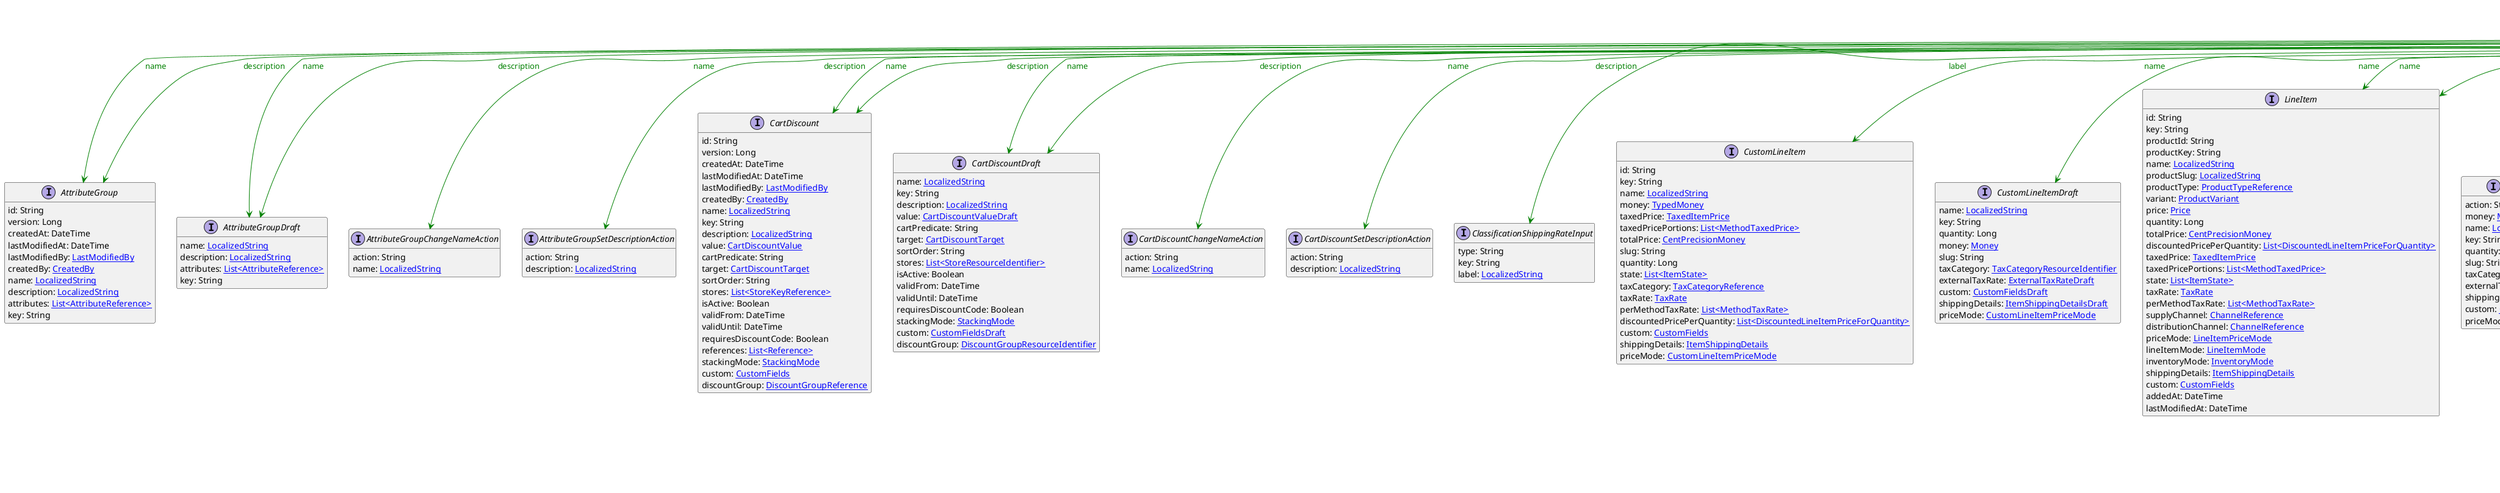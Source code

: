 @startuml

hide empty fields
hide empty methods
legend
|= |= line |
|<back:black>   </back>| inheritance |
|<back:green>   </back>| property reference |
|<back:blue>   </back>| discriminated class |
endlegend
interface LocalizedString [[LocalizedString.svg]]  {
}



interface AttributeGroup [[AttributeGroup.svg]]  {
    id: String
    version: Long
    createdAt: DateTime
    lastModifiedAt: DateTime
    lastModifiedBy: [[LastModifiedBy.svg LastModifiedBy]]
    createdBy: [[CreatedBy.svg CreatedBy]]
    name: [[LocalizedString.svg LocalizedString]]
    description: [[LocalizedString.svg LocalizedString]]
    attributes: [[AttributeReference.svg List<AttributeReference>]]
    key: String
}
interface AttributeGroupDraft [[AttributeGroupDraft.svg]]  {
    name: [[LocalizedString.svg LocalizedString]]
    description: [[LocalizedString.svg LocalizedString]]
    attributes: [[AttributeReference.svg List<AttributeReference>]]
    key: String
}
interface AttributeGroupChangeNameAction [[AttributeGroupChangeNameAction.svg]]  {
    action: String
    name: [[LocalizedString.svg LocalizedString]]
}
interface AttributeGroupSetDescriptionAction [[AttributeGroupSetDescriptionAction.svg]]  {
    action: String
    description: [[LocalizedString.svg LocalizedString]]
}
interface CartDiscount [[CartDiscount.svg]]  {
    id: String
    version: Long
    createdAt: DateTime
    lastModifiedAt: DateTime
    lastModifiedBy: [[LastModifiedBy.svg LastModifiedBy]]
    createdBy: [[CreatedBy.svg CreatedBy]]
    name: [[LocalizedString.svg LocalizedString]]
    key: String
    description: [[LocalizedString.svg LocalizedString]]
    value: [[CartDiscountValue.svg CartDiscountValue]]
    cartPredicate: String
    target: [[CartDiscountTarget.svg CartDiscountTarget]]
    sortOrder: String
    stores: [[StoreKeyReference.svg List<StoreKeyReference>]]
    isActive: Boolean
    validFrom: DateTime
    validUntil: DateTime
    requiresDiscountCode: Boolean
    references: [[Reference.svg List<Reference>]]
    stackingMode: [[StackingMode.svg StackingMode]]
    custom: [[CustomFields.svg CustomFields]]
    discountGroup: [[DiscountGroupReference.svg DiscountGroupReference]]
}
interface CartDiscountDraft [[CartDiscountDraft.svg]]  {
    name: [[LocalizedString.svg LocalizedString]]
    key: String
    description: [[LocalizedString.svg LocalizedString]]
    value: [[CartDiscountValueDraft.svg CartDiscountValueDraft]]
    cartPredicate: String
    target: [[CartDiscountTarget.svg CartDiscountTarget]]
    sortOrder: String
    stores: [[StoreResourceIdentifier.svg List<StoreResourceIdentifier>]]
    isActive: Boolean
    validFrom: DateTime
    validUntil: DateTime
    requiresDiscountCode: Boolean
    stackingMode: [[StackingMode.svg StackingMode]]
    custom: [[CustomFieldsDraft.svg CustomFieldsDraft]]
    discountGroup: [[DiscountGroupResourceIdentifier.svg DiscountGroupResourceIdentifier]]
}
interface CartDiscountChangeNameAction [[CartDiscountChangeNameAction.svg]]  {
    action: String
    name: [[LocalizedString.svg LocalizedString]]
}
interface CartDiscountSetDescriptionAction [[CartDiscountSetDescriptionAction.svg]]  {
    action: String
    description: [[LocalizedString.svg LocalizedString]]
}
interface ClassificationShippingRateInput [[ClassificationShippingRateInput.svg]]  {
    type: String
    key: String
    label: [[LocalizedString.svg LocalizedString]]
}
interface CustomLineItem [[CustomLineItem.svg]]  {
    id: String
    key: String
    name: [[LocalizedString.svg LocalizedString]]
    money: [[TypedMoney.svg TypedMoney]]
    taxedPrice: [[TaxedItemPrice.svg TaxedItemPrice]]
    taxedPricePortions: [[MethodTaxedPrice.svg List<MethodTaxedPrice>]]
    totalPrice: [[CentPrecisionMoney.svg CentPrecisionMoney]]
    slug: String
    quantity: Long
    state: [[ItemState.svg List<ItemState>]]
    taxCategory: [[TaxCategoryReference.svg TaxCategoryReference]]
    taxRate: [[TaxRate.svg TaxRate]]
    perMethodTaxRate: [[MethodTaxRate.svg List<MethodTaxRate>]]
    discountedPricePerQuantity: [[DiscountedLineItemPriceForQuantity.svg List<DiscountedLineItemPriceForQuantity>]]
    custom: [[CustomFields.svg CustomFields]]
    shippingDetails: [[ItemShippingDetails.svg ItemShippingDetails]]
    priceMode: [[CustomLineItemPriceMode.svg CustomLineItemPriceMode]]
}
interface CustomLineItemDraft [[CustomLineItemDraft.svg]]  {
    name: [[LocalizedString.svg LocalizedString]]
    key: String
    quantity: Long
    money: [[Money.svg Money]]
    slug: String
    taxCategory: [[TaxCategoryResourceIdentifier.svg TaxCategoryResourceIdentifier]]
    externalTaxRate: [[ExternalTaxRateDraft.svg ExternalTaxRateDraft]]
    custom: [[CustomFieldsDraft.svg CustomFieldsDraft]]
    shippingDetails: [[ItemShippingDetailsDraft.svg ItemShippingDetailsDraft]]
    priceMode: [[CustomLineItemPriceMode.svg CustomLineItemPriceMode]]
}
interface LineItem [[LineItem.svg]]  {
    id: String
    key: String
    productId: String
    productKey: String
    name: [[LocalizedString.svg LocalizedString]]
    productSlug: [[LocalizedString.svg LocalizedString]]
    productType: [[ProductTypeReference.svg ProductTypeReference]]
    variant: [[ProductVariant.svg ProductVariant]]
    price: [[Price.svg Price]]
    quantity: Long
    totalPrice: [[CentPrecisionMoney.svg CentPrecisionMoney]]
    discountedPricePerQuantity: [[DiscountedLineItemPriceForQuantity.svg List<DiscountedLineItemPriceForQuantity>]]
    taxedPrice: [[TaxedItemPrice.svg TaxedItemPrice]]
    taxedPricePortions: [[MethodTaxedPrice.svg List<MethodTaxedPrice>]]
    state: [[ItemState.svg List<ItemState>]]
    taxRate: [[TaxRate.svg TaxRate]]
    perMethodTaxRate: [[MethodTaxRate.svg List<MethodTaxRate>]]
    supplyChannel: [[ChannelReference.svg ChannelReference]]
    distributionChannel: [[ChannelReference.svg ChannelReference]]
    priceMode: [[LineItemPriceMode.svg LineItemPriceMode]]
    lineItemMode: [[LineItemMode.svg LineItemMode]]
    inventoryMode: [[InventoryMode.svg InventoryMode]]
    shippingDetails: [[ItemShippingDetails.svg ItemShippingDetails]]
    custom: [[CustomFields.svg CustomFields]]
    addedAt: DateTime
    lastModifiedAt: DateTime
}
interface CartAddCustomLineItemAction [[CartAddCustomLineItemAction.svg]]  {
    action: String
    money: [[Money.svg Money]]
    name: [[LocalizedString.svg LocalizedString]]
    key: String
    quantity: Long
    slug: String
    taxCategory: [[TaxCategoryResourceIdentifier.svg TaxCategoryResourceIdentifier]]
    externalTaxRate: [[ExternalTaxRateDraft.svg ExternalTaxRateDraft]]
    shippingDetails: [[ItemShippingDetailsDraft.svg ItemShippingDetailsDraft]]
    custom: [[CustomFieldsDraft.svg CustomFieldsDraft]]
    priceMode: [[CustomLineItemPriceMode.svg CustomLineItemPriceMode]]
}
interface Category [[Category.svg]]  {
    id: String
    version: Long
    createdAt: DateTime
    lastModifiedAt: DateTime
    lastModifiedBy: [[LastModifiedBy.svg LastModifiedBy]]
    createdBy: [[CreatedBy.svg CreatedBy]]
    name: [[LocalizedString.svg LocalizedString]]
    slug: [[LocalizedString.svg LocalizedString]]
    description: [[LocalizedString.svg LocalizedString]]
    ancestors: [[CategoryReference.svg List<CategoryReference>]]
    parent: [[CategoryReference.svg CategoryReference]]
    orderHint: String
    externalId: String
    metaTitle: [[LocalizedString.svg LocalizedString]]
    metaDescription: [[LocalizedString.svg LocalizedString]]
    metaKeywords: [[LocalizedString.svg LocalizedString]]
    custom: [[CustomFields.svg CustomFields]]
    assets: [[Asset.svg List<Asset>]]
    key: String
}
interface CategoryDraft [[CategoryDraft.svg]]  {
    name: [[LocalizedString.svg LocalizedString]]
    slug: [[LocalizedString.svg LocalizedString]]
    description: [[LocalizedString.svg LocalizedString]]
    parent: [[CategoryResourceIdentifier.svg CategoryResourceIdentifier]]
    orderHint: String
    externalId: String
    metaTitle: [[LocalizedString.svg LocalizedString]]
    metaDescription: [[LocalizedString.svg LocalizedString]]
    metaKeywords: [[LocalizedString.svg LocalizedString]]
    custom: [[CustomFieldsDraft.svg CustomFieldsDraft]]
    assets: [[AssetDraft.svg List<AssetDraft>]]
    key: String
}
interface CategoryChangeAssetNameAction [[CategoryChangeAssetNameAction.svg]]  {
    action: String
    assetId: String
    assetKey: String
    name: [[LocalizedString.svg LocalizedString]]
}
interface CategoryChangeNameAction [[CategoryChangeNameAction.svg]]  {
    action: String
    name: [[LocalizedString.svg LocalizedString]]
}
interface CategoryChangeSlugAction [[CategoryChangeSlugAction.svg]]  {
    action: String
    slug: [[LocalizedString.svg LocalizedString]]
}
interface CategorySetAssetDescriptionAction [[CategorySetAssetDescriptionAction.svg]]  {
    action: String
    assetId: String
    assetKey: String
    description: [[LocalizedString.svg LocalizedString]]
}
interface CategorySetDescriptionAction [[CategorySetDescriptionAction.svg]]  {
    action: String
    description: [[LocalizedString.svg LocalizedString]]
}
interface CategorySetMetaDescriptionAction [[CategorySetMetaDescriptionAction.svg]]  {
    action: String
    metaDescription: [[LocalizedString.svg LocalizedString]]
}
interface CategorySetMetaKeywordsAction [[CategorySetMetaKeywordsAction.svg]]  {
    action: String
    metaKeywords: [[LocalizedString.svg LocalizedString]]
}
interface CategorySetMetaTitleAction [[CategorySetMetaTitleAction.svg]]  {
    action: String
    metaTitle: [[LocalizedString.svg LocalizedString]]
}
interface Channel [[Channel.svg]]  {
    id: String
    version: Long
    createdAt: DateTime
    lastModifiedAt: DateTime
    lastModifiedBy: [[LastModifiedBy.svg LastModifiedBy]]
    createdBy: [[CreatedBy.svg CreatedBy]]
    key: String
    roles: [[ChannelRoleEnum.svg List<ChannelRoleEnum>]]
    name: [[LocalizedString.svg LocalizedString]]
    description: [[LocalizedString.svg LocalizedString]]
    address: [[Address.svg Address]]
    reviewRatingStatistics: [[ReviewRatingStatistics.svg ReviewRatingStatistics]]
    custom: [[CustomFields.svg CustomFields]]
    geoLocation: [[GeoJson.svg GeoJson]]
}
interface ChannelDraft [[ChannelDraft.svg]]  {
    key: String
    roles: [[ChannelRoleEnum.svg List<ChannelRoleEnum>]]
    name: [[LocalizedString.svg LocalizedString]]
    description: [[LocalizedString.svg LocalizedString]]
    address: [[BaseAddress.svg BaseAddress]]
    custom: [[CustomFieldsDraft.svg CustomFieldsDraft]]
    geoLocation: [[GeoJson.svg GeoJson]]
}
interface ChannelChangeDescriptionAction [[ChannelChangeDescriptionAction.svg]]  {
    action: String
    description: [[LocalizedString.svg LocalizedString]]
}
interface ChannelChangeNameAction [[ChannelChangeNameAction.svg]]  {
    action: String
    name: [[LocalizedString.svg LocalizedString]]
}
interface Asset [[Asset.svg]]  {
    id: String
    sources: [[AssetSource.svg List<AssetSource>]]
    name: [[LocalizedString.svg LocalizedString]]
    description: [[LocalizedString.svg LocalizedString]]
    tags: [[String.svg List<String>]]
    custom: [[CustomFields.svg CustomFields]]
    key: String
}
interface AssetDraft [[AssetDraft.svg]]  {
    sources: [[AssetSource.svg List<AssetSource>]]
    name: [[LocalizedString.svg LocalizedString]]
    description: [[LocalizedString.svg LocalizedString]]
    tags: [[String.svg List<String>]]
    custom: [[CustomFieldsDraft.svg CustomFieldsDraft]]
    key: String
}
interface DiscountCode [[DiscountCode.svg]]  {
    id: String
    version: Long
    createdAt: DateTime
    lastModifiedAt: DateTime
    key: String
    lastModifiedBy: [[LastModifiedBy.svg LastModifiedBy]]
    createdBy: [[CreatedBy.svg CreatedBy]]
    name: [[LocalizedString.svg LocalizedString]]
    description: [[LocalizedString.svg LocalizedString]]
    code: String
    cartDiscounts: [[CartDiscountReference.svg List<CartDiscountReference>]]
    cartPredicate: String
    isActive: Boolean
    references: [[Reference.svg List<Reference>]]
    maxApplications: Long
    maxApplicationsPerCustomer: Long
    custom: [[CustomFields.svg CustomFields]]
    groups: [[String.svg List<String>]]
    validFrom: DateTime
    validUntil: DateTime
    applicationVersion: Long
}
interface DiscountCodeDraft [[DiscountCodeDraft.svg]]  {
    key: String
    name: [[LocalizedString.svg LocalizedString]]
    description: [[LocalizedString.svg LocalizedString]]
    code: String
    cartDiscounts: [[CartDiscountResourceIdentifier.svg List<CartDiscountResourceIdentifier>]]
    cartPredicate: String
    isActive: Boolean
    maxApplications: Long
    maxApplicationsPerCustomer: Long
    custom: [[CustomFieldsDraft.svg CustomFieldsDraft]]
    groups: [[String.svg List<String>]]
    validFrom: DateTime
    validUntil: DateTime
}
interface DiscountCodeSetDescriptionAction [[DiscountCodeSetDescriptionAction.svg]]  {
    action: String
    description: [[LocalizedString.svg LocalizedString]]
}
interface DiscountCodeSetNameAction [[DiscountCodeSetNameAction.svg]]  {
    action: String
    name: [[LocalizedString.svg LocalizedString]]
}
interface DiscountGroup [[DiscountGroup.svg]]  {
    id: String
    version: Long
    createdAt: DateTime
    lastModifiedAt: DateTime
    name: [[LocalizedString.svg LocalizedString]]
    key: String
    description: [[LocalizedString.svg LocalizedString]]
    sortOrder: String
    lastModifiedBy: [[LastModifiedBy.svg LastModifiedBy]]
    createdBy: [[CreatedBy.svg CreatedBy]]
}
interface DiscountGroupDraft [[DiscountGroupDraft.svg]]  {
    name: [[LocalizedString.svg LocalizedString]]
    key: String
    description: [[LocalizedString.svg LocalizedString]]
    sortOrder: String
}
interface DiscountGroupSetDescriptionAction [[DiscountGroupSetDescriptionAction.svg]]  {
    action: String
    description: [[LocalizedString.svg LocalizedString]]
}
interface DiscountGroupSetNameAction [[DiscountGroupSetNameAction.svg]]  {
    action: String
    name: [[LocalizedString.svg LocalizedString]]
}
interface ExtensionBadResponseError [[ExtensionBadResponseError.svg]]  {
    code: String
    message: String
    localizedMessage: [[LocalizedString.svg LocalizedString]]
    extensionExtraInfo: [[Object.svg Object]]
    extensionErrors: [[ExtensionError.svg List<ExtensionError>]]
    extensionBody: String
    extensionStatusCode: Integer
    extensionId: String
    extensionKey: String
}
interface ExtensionUpdateActionsFailedError [[ExtensionUpdateActionsFailedError.svg]]  {
    code: String
    message: String
    localizedMessage: [[LocalizedString.svg LocalizedString]]
    extensionExtraInfo: [[Object.svg Object]]
    extensionErrors: [[ExtensionError.svg List<ExtensionError>]]
}
interface GraphQLExtensionBadResponseError [[GraphQLExtensionBadResponseError.svg]]  {
    code: String
    localizedMessage: [[LocalizedString.svg LocalizedString]]
    extensionExtraInfo: [[Object.svg Object]]
    extensionErrors: [[ExtensionError.svg List<ExtensionError>]]
    extensionBody: String
    extensionStatusCode: Integer
    extensionId: String
    extensionKey: String
}
interface GraphQLExtensionUpdateActionsFailedError [[GraphQLExtensionUpdateActionsFailedError.svg]]  {
    code: String
    localizedMessage: [[LocalizedString.svg LocalizedString]]
    extensionExtraInfo: [[Object.svg Object]]
    extensionErrors: [[ExtensionError.svg List<ExtensionError>]]
}
interface MyShoppingListDraft [[MyShoppingListDraft.svg]]  {
    name: [[LocalizedString.svg LocalizedString]]
    description: [[LocalizedString.svg LocalizedString]]
    lineItems: [[ShoppingListLineItemDraft.svg List<ShoppingListLineItemDraft>]]
    textLineItems: [[TextLineItemDraft.svg List<TextLineItemDraft>]]
    custom: [[CustomFieldsDraft.svg CustomFieldsDraft]]
    deleteDaysAfterLastModification: Long
    store: [[StoreResourceIdentifier.svg StoreResourceIdentifier]]
}
interface MyPaymentSetMethodInfoNameAction [[MyPaymentSetMethodInfoNameAction.svg]]  {
    action: String
    name: [[LocalizedString.svg LocalizedString]]
}
interface MyShoppingListAddTextLineItemAction [[MyShoppingListAddTextLineItemAction.svg]]  {
    action: String
    name: [[LocalizedString.svg LocalizedString]]
    key: String
    description: [[LocalizedString.svg LocalizedString]]
    quantity: Long
    addedAt: DateTime
    custom: [[CustomFieldsDraft.svg CustomFieldsDraft]]
}
interface MyShoppingListChangeNameAction [[MyShoppingListChangeNameAction.svg]]  {
    action: String
    name: [[LocalizedString.svg LocalizedString]]
}
interface MyShoppingListChangeTextLineItemNameAction [[MyShoppingListChangeTextLineItemNameAction.svg]]  {
    action: String
    textLineItemId: String
    textLineItemKey: String
    name: [[LocalizedString.svg LocalizedString]]
}
interface MyShoppingListSetDescriptionAction [[MyShoppingListSetDescriptionAction.svg]]  {
    action: String
    description: [[LocalizedString.svg LocalizedString]]
}
interface MyShoppingListSetTextLineItemDescriptionAction [[MyShoppingListSetTextLineItemDescriptionAction.svg]]  {
    action: String
    textLineItemId: String
    textLineItemKey: String
    description: [[LocalizedString.svg LocalizedString]]
}
interface CategorySlugChangedMessage [[CategorySlugChangedMessage.svg]]  {
    id: String
    version: Long
    createdAt: DateTime
    lastModifiedAt: DateTime
    lastModifiedBy: [[LastModifiedBy.svg LastModifiedBy]]
    createdBy: [[CreatedBy.svg CreatedBy]]
    sequenceNumber: Long
    resource: [[Reference.svg Reference]]
    resourceVersion: Long
    type: String
    resourceUserProvidedIdentifiers: [[UserProvidedIdentifiers.svg UserProvidedIdentifiers]]
    slug: [[LocalizedString.svg LocalizedString]]
    oldSlug: [[LocalizedString.svg LocalizedString]]
}
interface ProductSlugChangedMessage [[ProductSlugChangedMessage.svg]]  {
    id: String
    version: Long
    createdAt: DateTime
    lastModifiedAt: DateTime
    lastModifiedBy: [[LastModifiedBy.svg LastModifiedBy]]
    createdBy: [[CreatedBy.svg CreatedBy]]
    sequenceNumber: Long
    resource: [[Reference.svg Reference]]
    resourceVersion: Long
    type: String
    resourceUserProvidedIdentifiers: [[UserProvidedIdentifiers.svg UserProvidedIdentifiers]]
    slug: [[LocalizedString.svg LocalizedString]]
    oldSlug: [[LocalizedString.svg LocalizedString]]
}
interface ProductTailoringCreatedMessage [[ProductTailoringCreatedMessage.svg]]  {
    id: String
    version: Long
    createdAt: DateTime
    lastModifiedAt: DateTime
    lastModifiedBy: [[LastModifiedBy.svg LastModifiedBy]]
    createdBy: [[CreatedBy.svg CreatedBy]]
    sequenceNumber: Long
    resource: [[Reference.svg Reference]]
    resourceVersion: Long
    type: String
    resourceUserProvidedIdentifiers: [[UserProvidedIdentifiers.svg UserProvidedIdentifiers]]
    key: String
    store: [[StoreKeyReference.svg StoreKeyReference]]
    productKey: String
    product: [[ProductReference.svg ProductReference]]
    description: [[LocalizedString.svg LocalizedString]]
    name: [[LocalizedString.svg LocalizedString]]
    slug: [[LocalizedString.svg LocalizedString]]
    metaTitle: [[LocalizedString.svg LocalizedString]]
    metaDescription: [[LocalizedString.svg LocalizedString]]
    metaKeywords: [[LocalizedString.svg LocalizedString]]
    variants: [[ProductVariantTailoring.svg List<ProductVariantTailoring>]]
    attributes: [[ProductTailoringAttribute.svg List<ProductTailoringAttribute>]]
    published: Boolean
}
interface ProductTailoringDescriptionSetMessage [[ProductTailoringDescriptionSetMessage.svg]]  {
    id: String
    version: Long
    createdAt: DateTime
    lastModifiedAt: DateTime
    lastModifiedBy: [[LastModifiedBy.svg LastModifiedBy]]
    createdBy: [[CreatedBy.svg CreatedBy]]
    sequenceNumber: Long
    resource: [[Reference.svg Reference]]
    resourceVersion: Long
    type: String
    resourceUserProvidedIdentifiers: [[UserProvidedIdentifiers.svg UserProvidedIdentifiers]]
    store: [[StoreKeyReference.svg StoreKeyReference]]
    productKey: String
    product: [[ProductReference.svg ProductReference]]
    description: [[LocalizedString.svg LocalizedString]]
    oldDescription: [[LocalizedString.svg LocalizedString]]
}
interface ProductTailoringNameSetMessage [[ProductTailoringNameSetMessage.svg]]  {
    id: String
    version: Long
    createdAt: DateTime
    lastModifiedAt: DateTime
    lastModifiedBy: [[LastModifiedBy.svg LastModifiedBy]]
    createdBy: [[CreatedBy.svg CreatedBy]]
    sequenceNumber: Long
    resource: [[Reference.svg Reference]]
    resourceVersion: Long
    type: String
    resourceUserProvidedIdentifiers: [[UserProvidedIdentifiers.svg UserProvidedIdentifiers]]
    store: [[StoreKeyReference.svg StoreKeyReference]]
    productKey: String
    product: [[ProductReference.svg ProductReference]]
    name: [[LocalizedString.svg LocalizedString]]
    oldName: [[LocalizedString.svg LocalizedString]]
}
interface ProductTailoringSlugSetMessage [[ProductTailoringSlugSetMessage.svg]]  {
    id: String
    version: Long
    createdAt: DateTime
    lastModifiedAt: DateTime
    lastModifiedBy: [[LastModifiedBy.svg LastModifiedBy]]
    createdBy: [[CreatedBy.svg CreatedBy]]
    sequenceNumber: Long
    resource: [[Reference.svg Reference]]
    resourceVersion: Long
    type: String
    resourceUserProvidedIdentifiers: [[UserProvidedIdentifiers.svg UserProvidedIdentifiers]]
    store: [[StoreKeyReference.svg StoreKeyReference]]
    productKey: String
    product: [[ProductReference.svg ProductReference]]
    slug: [[LocalizedString.svg LocalizedString]]
    oldSlug: [[LocalizedString.svg LocalizedString]]
}
interface StoreCreatedMessage [[StoreCreatedMessage.svg]]  {
    id: String
    version: Long
    createdAt: DateTime
    lastModifiedAt: DateTime
    lastModifiedBy: [[LastModifiedBy.svg LastModifiedBy]]
    createdBy: [[CreatedBy.svg CreatedBy]]
    sequenceNumber: Long
    resource: [[Reference.svg Reference]]
    resourceVersion: Long
    type: String
    resourceUserProvidedIdentifiers: [[UserProvidedIdentifiers.svg UserProvidedIdentifiers]]
    name: [[LocalizedString.svg LocalizedString]]
    languages: [[String.svg List<String>]]
    countries: [[StoreCountry.svg List<StoreCountry>]]
    distributionChannels: [[ChannelReference.svg List<ChannelReference>]]
    supplyChannels: [[ChannelReference.svg List<ChannelReference>]]
    productSelections: [[ProductSelectionSetting.svg List<ProductSelectionSetting>]]
    custom: [[CustomFields.svg CustomFields]]
}
interface StoreNameSetMessage [[StoreNameSetMessage.svg]]  {
    id: String
    version: Long
    createdAt: DateTime
    lastModifiedAt: DateTime
    lastModifiedBy: [[LastModifiedBy.svg LastModifiedBy]]
    createdBy: [[CreatedBy.svg CreatedBy]]
    sequenceNumber: Long
    resource: [[Reference.svg Reference]]
    resourceVersion: Long
    type: String
    resourceUserProvidedIdentifiers: [[UserProvidedIdentifiers.svg UserProvidedIdentifiers]]
    name: [[LocalizedString.svg LocalizedString]]
    nameAllLocales: [[LocalizedString.svg List<LocalizedString>]]
}
interface UserProvidedIdentifiers [[UserProvidedIdentifiers.svg]]  {
    key: String
    externalId: String
    orderNumber: String
    customerNumber: String
    sku: String
    slug: [[LocalizedString.svg LocalizedString]]
    containerAndKey: [[ContainerAndKey.svg ContainerAndKey]]
}
interface CategorySlugChangedMessagePayload [[CategorySlugChangedMessagePayload.svg]]  {
    type: String
    slug: [[LocalizedString.svg LocalizedString]]
    oldSlug: [[LocalizedString.svg LocalizedString]]
}
interface ProductSlugChangedMessagePayload [[ProductSlugChangedMessagePayload.svg]]  {
    type: String
    slug: [[LocalizedString.svg LocalizedString]]
    oldSlug: [[LocalizedString.svg LocalizedString]]
}
interface ProductTailoringCreatedMessagePayload [[ProductTailoringCreatedMessagePayload.svg]]  {
    type: String
    key: String
    store: [[StoreKeyReference.svg StoreKeyReference]]
    productKey: String
    product: [[ProductReference.svg ProductReference]]
    description: [[LocalizedString.svg LocalizedString]]
    name: [[LocalizedString.svg LocalizedString]]
    slug: [[LocalizedString.svg LocalizedString]]
    metaTitle: [[LocalizedString.svg LocalizedString]]
    metaDescription: [[LocalizedString.svg LocalizedString]]
    metaKeywords: [[LocalizedString.svg LocalizedString]]
    variants: [[ProductVariantTailoring.svg List<ProductVariantTailoring>]]
    attributes: [[ProductTailoringAttribute.svg List<ProductTailoringAttribute>]]
    published: Boolean
}
interface ProductTailoringDescriptionSetMessagePayload [[ProductTailoringDescriptionSetMessagePayload.svg]]  {
    type: String
    store: [[StoreKeyReference.svg StoreKeyReference]]
    productKey: String
    product: [[ProductReference.svg ProductReference]]
    description: [[LocalizedString.svg LocalizedString]]
    oldDescription: [[LocalizedString.svg LocalizedString]]
}
interface ProductTailoringNameSetMessagePayload [[ProductTailoringNameSetMessagePayload.svg]]  {
    type: String
    store: [[StoreKeyReference.svg StoreKeyReference]]
    productKey: String
    product: [[ProductReference.svg ProductReference]]
    name: [[LocalizedString.svg LocalizedString]]
    oldName: [[LocalizedString.svg LocalizedString]]
}
interface ProductTailoringSlugSetMessagePayload [[ProductTailoringSlugSetMessagePayload.svg]]  {
    type: String
    store: [[StoreKeyReference.svg StoreKeyReference]]
    productKey: String
    product: [[ProductReference.svg ProductReference]]
    slug: [[LocalizedString.svg LocalizedString]]
    oldSlug: [[LocalizedString.svg LocalizedString]]
}
interface StoreCreatedMessagePayload [[StoreCreatedMessagePayload.svg]]  {
    type: String
    name: [[LocalizedString.svg LocalizedString]]
    languages: [[String.svg List<String>]]
    countries: [[StoreCountry.svg List<StoreCountry>]]
    distributionChannels: [[ChannelReference.svg List<ChannelReference>]]
    supplyChannels: [[ChannelReference.svg List<ChannelReference>]]
    productSelections: [[ProductSelectionSetting.svg List<ProductSelectionSetting>]]
    custom: [[CustomFields.svg CustomFields]]
}
interface StoreNameSetMessagePayload [[StoreNameSetMessagePayload.svg]]  {
    type: String
    name: [[LocalizedString.svg LocalizedString]]
    nameAllLocales: [[LocalizedString.svg List<LocalizedString>]]
}
interface StagedOrderAddCustomLineItemAction [[StagedOrderAddCustomLineItemAction.svg]]  {
    action: String
    money: [[Money.svg Money]]
    name: [[LocalizedString.svg LocalizedString]]
    key: String
    quantity: Long
    slug: String
    taxCategory: [[TaxCategoryResourceIdentifier.svg TaxCategoryResourceIdentifier]]
    externalTaxRate: [[ExternalTaxRateDraft.svg ExternalTaxRateDraft]]
    shippingDetails: [[ItemShippingDetailsDraft.svg ItemShippingDetailsDraft]]
    priceMode: [[CustomLineItemPriceMode.svg CustomLineItemPriceMode]]
    custom: [[CustomFieldsDraft.svg CustomFieldsDraft]]
}
interface CustomLineItemImportDraft [[CustomLineItemImportDraft.svg]]  {
    name: [[LocalizedString.svg LocalizedString]]
    key: String
    slug: String
    quantity: Long
    money: [[Money.svg Money]]
    taxRate: [[TaxRate.svg TaxRate]]
    taxCategory: [[TaxCategoryResourceIdentifier.svg TaxCategoryResourceIdentifier]]
    priceMode: [[CustomLineItemPriceMode.svg CustomLineItemPriceMode]]
    shippingDetails: [[ItemShippingDetailsDraft.svg ItemShippingDetailsDraft]]
    state: [[ItemState.svg List<ItemState>]]
    custom: [[CustomFieldsDraft.svg CustomFieldsDraft]]
}
interface LineItemImportDraft [[LineItemImportDraft.svg]]  {
    name: [[LocalizedString.svg LocalizedString]]
    key: String
    variant: [[ProductVariantImportDraft.svg ProductVariantImportDraft]]
    productId: String
    quantity: Long
    price: [[PriceDraft.svg PriceDraft]]
    taxRate: [[TaxRate.svg TaxRate]]
    distributionChannel: [[ChannelResourceIdentifier.svg ChannelResourceIdentifier]]
    supplyChannel: [[ChannelResourceIdentifier.svg ChannelResourceIdentifier]]
    inventoryMode: [[InventoryMode.svg InventoryMode]]
    shippingDetails: [[ItemShippingDetailsDraft.svg ItemShippingDetailsDraft]]
    state: [[ItemState.svg List<ItemState>]]
    custom: [[CustomFieldsDraft.svg CustomFieldsDraft]]
}
interface PaymentMethodInfo [[PaymentMethodInfo.svg]]  {
    paymentInterface: String
    method: String
    name: [[LocalizedString.svg LocalizedString]]
}
interface PaymentSetMethodInfoNameAction [[PaymentSetMethodInfoNameAction.svg]]  {
    action: String
    name: [[LocalizedString.svg LocalizedString]]
}
interface ProductDiscount [[ProductDiscount.svg]]  {
    id: String
    version: Long
    createdAt: DateTime
    lastModifiedAt: DateTime
    lastModifiedBy: [[LastModifiedBy.svg LastModifiedBy]]
    createdBy: [[CreatedBy.svg CreatedBy]]
    name: [[LocalizedString.svg LocalizedString]]
    key: String
    description: [[LocalizedString.svg LocalizedString]]
    value: [[ProductDiscountValue.svg ProductDiscountValue]]
    predicate: String
    sortOrder: String
    isActive: Boolean
    references: [[Reference.svg List<Reference>]]
    validFrom: DateTime
    validUntil: DateTime
}
interface ProductDiscountDraft [[ProductDiscountDraft.svg]]  {
    name: [[LocalizedString.svg LocalizedString]]
    key: String
    description: [[LocalizedString.svg LocalizedString]]
    value: [[ProductDiscountValueDraft.svg ProductDiscountValueDraft]]
    predicate: String
    sortOrder: String
    isActive: Boolean
    validFrom: DateTime
    validUntil: DateTime
}
interface ProductDiscountChangeNameAction [[ProductDiscountChangeNameAction.svg]]  {
    action: String
    name: [[LocalizedString.svg LocalizedString]]
}
interface ProductDiscountSetDescriptionAction [[ProductDiscountSetDescriptionAction.svg]]  {
    action: String
    description: [[LocalizedString.svg LocalizedString]]
}
interface IndividualExclusionProductSelectionType [[IndividualExclusionProductSelectionType.svg]]  {
    type: [[ProductSelectionTypeEnum.svg ProductSelectionTypeEnum]]
    name: [[LocalizedString.svg LocalizedString]]
}
interface IndividualProductSelectionType [[IndividualProductSelectionType.svg]]  {
    type: [[ProductSelectionTypeEnum.svg ProductSelectionTypeEnum]]
    name: [[LocalizedString.svg LocalizedString]]
}
interface ProductSelection [[ProductSelection.svg]]  {
    id: String
    version: Long
    createdAt: DateTime
    lastModifiedAt: DateTime
    lastModifiedBy: [[LastModifiedBy.svg LastModifiedBy]]
    createdBy: [[CreatedBy.svg CreatedBy]]
    key: String
    name: [[LocalizedString.svg LocalizedString]]
    productCount: Integer
    type: [[ProductSelectionTypeEnum.svg ProductSelectionTypeEnum]]
    mode: [[ProductSelectionMode.svg ProductSelectionMode]]
    custom: [[CustomFields.svg CustomFields]]
}
interface ProductSelectionDraft [[ProductSelectionDraft.svg]]  {
    key: String
    name: [[LocalizedString.svg LocalizedString]]
    custom: [[CustomFieldsDraft.svg CustomFieldsDraft]]
    type: [[ProductSelectionTypeEnum.svg ProductSelectionTypeEnum]]
    mode: [[ProductSelectionMode.svg ProductSelectionMode]]
}
interface ProductSelectionChangeNameAction [[ProductSelectionChangeNameAction.svg]]  {
    action: String
    name: [[LocalizedString.svg LocalizedString]]
}
interface ProductTailoringData [[ProductTailoringData.svg]]  {
    name: [[LocalizedString.svg LocalizedString]]
    description: [[LocalizedString.svg LocalizedString]]
    metaTitle: [[LocalizedString.svg LocalizedString]]
    metaDescription: [[LocalizedString.svg LocalizedString]]
    metaKeywords: [[LocalizedString.svg LocalizedString]]
    slug: [[LocalizedString.svg LocalizedString]]
    variants: [[ProductVariantTailoring.svg List<ProductVariantTailoring>]]
    attributes: [[ProductTailoringAttribute.svg List<ProductTailoringAttribute>]]
}
interface ProductTailoringDraft [[ProductTailoringDraft.svg]]  {
    key: String
    store: [[StoreResourceIdentifier.svg StoreResourceIdentifier]]
    product: [[ProductResourceIdentifier.svg ProductResourceIdentifier]]
    name: [[LocalizedString.svg LocalizedString]]
    description: [[LocalizedString.svg LocalizedString]]
    metaTitle: [[LocalizedString.svg LocalizedString]]
    metaDescription: [[LocalizedString.svg LocalizedString]]
    metaKeywords: [[LocalizedString.svg LocalizedString]]
    slug: [[LocalizedString.svg LocalizedString]]
    publish: Boolean
    variants: [[ProductVariantTailoringDraft.svg List<ProductVariantTailoringDraft>]]
    attributes: [[ProductTailoringAttribute.svg List<ProductTailoringAttribute>]]
}
interface ProductTailoringInStoreDraft [[ProductTailoringInStoreDraft.svg]]  {
    key: String
    product: [[ProductResourceIdentifier.svg ProductResourceIdentifier]]
    name: [[LocalizedString.svg LocalizedString]]
    description: [[LocalizedString.svg LocalizedString]]
    metaTitle: [[LocalizedString.svg LocalizedString]]
    metaDescription: [[LocalizedString.svg LocalizedString]]
    metaKeywords: [[LocalizedString.svg LocalizedString]]
    slug: [[LocalizedString.svg LocalizedString]]
    publish: Boolean
    variants: [[ProductVariantTailoringDraft.svg List<ProductVariantTailoringDraft>]]
    attributes: [[ProductTailoringAttribute.svg List<ProductTailoringAttribute>]]
}
interface ProductTailoringChangeAssetNameAction [[ProductTailoringChangeAssetNameAction.svg]]  {
    action: String
    variantId: Long
    sku: String
    staged: Boolean
    assetId: String
    assetKey: String
    name: [[LocalizedString.svg LocalizedString]]
}
interface ProductTailoringSetAssetDescriptionAction [[ProductTailoringSetAssetDescriptionAction.svg]]  {
    action: String
    variantId: Long
    sku: String
    staged: Boolean
    assetId: String
    assetKey: String
    description: [[LocalizedString.svg LocalizedString]]
}
interface ProductTailoringSetDescriptionAction [[ProductTailoringSetDescriptionAction.svg]]  {
    action: String
    description: [[LocalizedString.svg LocalizedString]]
    staged: Boolean
}
interface ProductTailoringSetMetaAttributesAction [[ProductTailoringSetMetaAttributesAction.svg]]  {
    action: String
    metaTitle: [[LocalizedString.svg LocalizedString]]
    metaDescription: [[LocalizedString.svg LocalizedString]]
    metaKeywords: [[LocalizedString.svg LocalizedString]]
    staged: Boolean
}
interface ProductTailoringSetMetaDescriptionAction [[ProductTailoringSetMetaDescriptionAction.svg]]  {
    action: String
    metaDescription: [[LocalizedString.svg LocalizedString]]
    staged: Boolean
}
interface ProductTailoringSetMetaKeywordsAction [[ProductTailoringSetMetaKeywordsAction.svg]]  {
    action: String
    metaKeywords: [[LocalizedString.svg LocalizedString]]
    staged: Boolean
}
interface ProductTailoringSetMetaTitleAction [[ProductTailoringSetMetaTitleAction.svg]]  {
    action: String
    metaTitle: [[LocalizedString.svg LocalizedString]]
    staged: Boolean
}
interface ProductTailoringSetNameAction [[ProductTailoringSetNameAction.svg]]  {
    action: String
    name: [[LocalizedString.svg LocalizedString]]
    staged: Boolean
}
interface ProductTailoringSetSlugAction [[ProductTailoringSetSlugAction.svg]]  {
    action: String
    slug: [[LocalizedString.svg LocalizedString]]
    staged: Boolean
}
interface AttributeDefinition [[AttributeDefinition.svg]]  {
    type: [[AttributeType.svg AttributeType]]
    name: String
    label: [[LocalizedString.svg LocalizedString]]
    isRequired: Boolean
    level: [[AttributeLevelEnum.svg AttributeLevelEnum]]
    attributeConstraint: [[AttributeConstraintEnum.svg AttributeConstraintEnum]]
    inputTip: [[LocalizedString.svg LocalizedString]]
    inputHint: [[TextInputHint.svg TextInputHint]]
    isSearchable: Boolean
}
interface AttributeDefinitionDraft [[AttributeDefinitionDraft.svg]]  {
    type: [[AttributeType.svg AttributeType]]
    name: String
    label: [[LocalizedString.svg LocalizedString]]
    isRequired: Boolean
    level: [[AttributeLevelEnum.svg AttributeLevelEnum]]
    attributeConstraint: [[AttributeConstraintEnum.svg AttributeConstraintEnum]]
    inputTip: [[LocalizedString.svg LocalizedString]]
    inputHint: [[TextInputHint.svg TextInputHint]]
    isSearchable: Boolean
}
interface AttributeLocalizedEnumValue [[AttributeLocalizedEnumValue.svg]]  {
    key: String
    label: [[LocalizedString.svg LocalizedString]]
}
interface ProductTypeChangeLabelAction [[ProductTypeChangeLabelAction.svg]]  {
    action: String
    attributeName: String
    label: [[LocalizedString.svg LocalizedString]]
}
interface ProductTypeSetInputTipAction [[ProductTypeSetInputTipAction.svg]]  {
    action: String
    attributeName: String
    inputTip: [[LocalizedString.svg LocalizedString]]
}
interface ProductData [[ProductData.svg]]  {
    name: [[LocalizedString.svg LocalizedString]]
    categories: [[CategoryReference.svg List<CategoryReference>]]
    categoryOrderHints: [[CategoryOrderHints.svg CategoryOrderHints]]
    description: [[LocalizedString.svg LocalizedString]]
    slug: [[LocalizedString.svg LocalizedString]]
    metaTitle: [[LocalizedString.svg LocalizedString]]
    metaDescription: [[LocalizedString.svg LocalizedString]]
    metaKeywords: [[LocalizedString.svg LocalizedString]]
    masterVariant: [[ProductVariant.svg ProductVariant]]
    variants: [[ProductVariant.svg List<ProductVariant>]]
    searchKeywords: [[SearchKeywords.svg SearchKeywords]]
    attributes: [[Attribute.svg List<Attribute>]]
}
interface ProductDraft [[ProductDraft.svg]]  {
    productType: [[ProductTypeResourceIdentifier.svg ProductTypeResourceIdentifier]]
    name: [[LocalizedString.svg LocalizedString]]
    slug: [[LocalizedString.svg LocalizedString]]
    key: String
    description: [[LocalizedString.svg LocalizedString]]
    categories: [[CategoryResourceIdentifier.svg List<CategoryResourceIdentifier>]]
    categoryOrderHints: [[CategoryOrderHints.svg CategoryOrderHints]]
    metaTitle: [[LocalizedString.svg LocalizedString]]
    metaDescription: [[LocalizedString.svg LocalizedString]]
    metaKeywords: [[LocalizedString.svg LocalizedString]]
    masterVariant: [[ProductVariantDraft.svg ProductVariantDraft]]
    variants: [[ProductVariantDraft.svg List<ProductVariantDraft>]]
    taxCategory: [[TaxCategoryResourceIdentifier.svg TaxCategoryResourceIdentifier]]
    searchKeywords: [[SearchKeywords.svg SearchKeywords]]
    state: [[StateResourceIdentifier.svg StateResourceIdentifier]]
    publish: Boolean
    priceMode: [[ProductPriceModeEnum.svg ProductPriceModeEnum]]
    attributes: [[Attribute.svg List<Attribute>]]
}
interface ProductProjection [[ProductProjection.svg]]  {
    id: String
    version: Long
    createdAt: DateTime
    lastModifiedAt: DateTime
    key: String
    productType: [[ProductTypeReference.svg ProductTypeReference]]
    name: [[LocalizedString.svg LocalizedString]]
    description: [[LocalizedString.svg LocalizedString]]
    slug: [[LocalizedString.svg LocalizedString]]
    categories: [[CategoryReference.svg List<CategoryReference>]]
    categoryOrderHints: [[CategoryOrderHints.svg CategoryOrderHints]]
    metaTitle: [[LocalizedString.svg LocalizedString]]
    metaDescription: [[LocalizedString.svg LocalizedString]]
    metaKeywords: [[LocalizedString.svg LocalizedString]]
    searchKeywords: [[SearchKeywords.svg SearchKeywords]]
    hasStagedChanges: Boolean
    published: Boolean
    masterVariant: [[ProductVariant.svg ProductVariant]]
    variants: [[ProductVariant.svg List<ProductVariant>]]
    taxCategory: [[TaxCategoryReference.svg TaxCategoryReference]]
    state: [[StateReference.svg StateReference]]
    reviewRatingStatistics: [[ReviewRatingStatistics.svg ReviewRatingStatistics]]
    priceMode: [[ProductPriceModeEnum.svg ProductPriceModeEnum]]
    attributes: [[Attribute.svg List<Attribute>]]
}
interface ProductChangeAssetNameAction [[ProductChangeAssetNameAction.svg]]  {
    action: String
    variantId: Long
    sku: String
    staged: Boolean
    assetId: String
    assetKey: String
    name: [[LocalizedString.svg LocalizedString]]
}
interface ProductChangeNameAction [[ProductChangeNameAction.svg]]  {
    action: String
    name: [[LocalizedString.svg LocalizedString]]
    staged: Boolean
}
interface ProductChangeSlugAction [[ProductChangeSlugAction.svg]]  {
    action: String
    slug: [[LocalizedString.svg LocalizedString]]
    staged: Boolean
}
interface ProductSetAssetDescriptionAction [[ProductSetAssetDescriptionAction.svg]]  {
    action: String
    variantId: Long
    sku: String
    staged: Boolean
    assetId: String
    assetKey: String
    description: [[LocalizedString.svg LocalizedString]]
}
interface ProductSetDescriptionAction [[ProductSetDescriptionAction.svg]]  {
    action: String
    description: [[LocalizedString.svg LocalizedString]]
    staged: Boolean
}
interface ProductSetMetaDescriptionAction [[ProductSetMetaDescriptionAction.svg]]  {
    action: String
    metaDescription: [[LocalizedString.svg LocalizedString]]
    staged: Boolean
}
interface ProductSetMetaKeywordsAction [[ProductSetMetaKeywordsAction.svg]]  {
    action: String
    metaKeywords: [[LocalizedString.svg LocalizedString]]
    staged: Boolean
}
interface ProductSetMetaTitleAction [[ProductSetMetaTitleAction.svg]]  {
    action: String
    metaTitle: [[LocalizedString.svg LocalizedString]]
    staged: Boolean
}
interface ShippingMethod [[ShippingMethod.svg]]  {
    id: String
    version: Long
    createdAt: DateTime
    lastModifiedAt: DateTime
    lastModifiedBy: [[LastModifiedBy.svg LastModifiedBy]]
    createdBy: [[CreatedBy.svg CreatedBy]]
    key: String
    name: String
    localizedName: [[LocalizedString.svg LocalizedString]]
    description: String
    localizedDescription: [[LocalizedString.svg LocalizedString]]
    taxCategory: [[TaxCategoryReference.svg TaxCategoryReference]]
    zoneRates: [[ZoneRate.svg List<ZoneRate>]]
    active: Boolean
    isDefault: Boolean
    predicate: String
    custom: [[CustomFields.svg CustomFields]]
}
interface ShippingMethodDraft [[ShippingMethodDraft.svg]]  {
    key: String
    name: String
    localizedName: [[LocalizedString.svg LocalizedString]]
    description: String
    localizedDescription: [[LocalizedString.svg LocalizedString]]
    taxCategory: [[TaxCategoryResourceIdentifier.svg TaxCategoryResourceIdentifier]]
    zoneRates: [[ZoneRateDraft.svg List<ZoneRateDraft>]]
    active: Boolean
    isDefault: Boolean
    predicate: String
    custom: [[CustomFieldsDraft.svg CustomFieldsDraft]]
}
interface ShippingMethodSetLocalizedDescriptionAction [[ShippingMethodSetLocalizedDescriptionAction.svg]]  {
    action: String
    localizedDescription: [[LocalizedString.svg LocalizedString]]
}
interface ShippingMethodSetLocalizedNameAction [[ShippingMethodSetLocalizedNameAction.svg]]  {
    action: String
    localizedName: [[LocalizedString.svg LocalizedString]]
}
interface ShoppingList [[ShoppingList.svg]]  {
    id: String
    version: Long
    createdAt: DateTime
    lastModifiedAt: DateTime
    name: [[LocalizedString.svg LocalizedString]]
    key: String
    customer: [[CustomerReference.svg CustomerReference]]
    slug: [[LocalizedString.svg LocalizedString]]
    description: [[LocalizedString.svg LocalizedString]]
    lineItems: [[ShoppingListLineItem.svg List<ShoppingListLineItem>]]
    textLineItems: [[TextLineItem.svg List<TextLineItem>]]
    deleteDaysAfterLastModification: Long
    anonymousId: String
    store: [[StoreKeyReference.svg StoreKeyReference]]
    businessUnit: [[BusinessUnitKeyReference.svg BusinessUnitKeyReference]]
    custom: [[CustomFields.svg CustomFields]]
    lastModifiedBy: [[LastModifiedBy.svg LastModifiedBy]]
    createdBy: [[CreatedBy.svg CreatedBy]]
}
interface ShoppingListDraft [[ShoppingListDraft.svg]]  {
    name: [[LocalizedString.svg LocalizedString]]
    slug: [[LocalizedString.svg LocalizedString]]
    customer: [[CustomerResourceIdentifier.svg CustomerResourceIdentifier]]
    key: String
    description: [[LocalizedString.svg LocalizedString]]
    anonymousId: String
    deleteDaysAfterLastModification: Long
    lineItems: [[ShoppingListLineItemDraft.svg List<ShoppingListLineItemDraft>]]
    textLineItems: [[TextLineItemDraft.svg List<TextLineItemDraft>]]
    store: [[StoreResourceIdentifier.svg StoreResourceIdentifier]]
    businessUnit: [[BusinessUnitResourceIdentifier.svg BusinessUnitResourceIdentifier]]
    custom: [[CustomFieldsDraft.svg CustomFieldsDraft]]
}
interface ShoppingListLineItem [[ShoppingListLineItem.svg]]  {
    addedAt: DateTime
    custom: [[CustomFields.svg CustomFields]]
    deactivatedAt: DateTime
    id: String
    key: String
    name: [[LocalizedString.svg LocalizedString]]
    productId: String
    productType: [[ProductTypeReference.svg ProductTypeReference]]
    published: Boolean
    quantity: Long
    variantId: Long
    variant: [[ProductVariant.svg ProductVariant]]
    productSlug: [[LocalizedString.svg LocalizedString]]
}
interface TextLineItem [[TextLineItem.svg]]  {
    addedAt: DateTime
    custom: [[CustomFields.svg CustomFields]]
    description: [[LocalizedString.svg LocalizedString]]
    id: String
    key: String
    name: [[LocalizedString.svg LocalizedString]]
    quantity: Long
}
interface TextLineItemDraft [[TextLineItemDraft.svg]]  {
    key: String
    addedAt: DateTime
    custom: [[CustomFieldsDraft.svg CustomFieldsDraft]]
    description: [[LocalizedString.svg LocalizedString]]
    name: [[LocalizedString.svg LocalizedString]]
    quantity: Long
}
interface ShoppingListAddTextLineItemAction [[ShoppingListAddTextLineItemAction.svg]]  {
    action: String
    name: [[LocalizedString.svg LocalizedString]]
    key: String
    description: [[LocalizedString.svg LocalizedString]]
    quantity: Long
    addedAt: DateTime
    custom: [[CustomFieldsDraft.svg CustomFieldsDraft]]
}
interface ShoppingListChangeNameAction [[ShoppingListChangeNameAction.svg]]  {
    action: String
    name: [[LocalizedString.svg LocalizedString]]
}
interface ShoppingListChangeTextLineItemNameAction [[ShoppingListChangeTextLineItemNameAction.svg]]  {
    action: String
    textLineItemId: String
    textLineItemKey: String
    name: [[LocalizedString.svg LocalizedString]]
}
interface ShoppingListSetDescriptionAction [[ShoppingListSetDescriptionAction.svg]]  {
    action: String
    description: [[LocalizedString.svg LocalizedString]]
}
interface ShoppingListSetSlugAction [[ShoppingListSetSlugAction.svg]]  {
    action: String
    slug: [[LocalizedString.svg LocalizedString]]
}
interface ShoppingListSetTextLineItemDescriptionAction [[ShoppingListSetTextLineItemDescriptionAction.svg]]  {
    action: String
    textLineItemId: String
    textLineItemKey: String
    description: [[LocalizedString.svg LocalizedString]]
}
interface State [[State.svg]]  {
    id: String
    version: Long
    createdAt: DateTime
    lastModifiedAt: DateTime
    lastModifiedBy: [[LastModifiedBy.svg LastModifiedBy]]
    createdBy: [[CreatedBy.svg CreatedBy]]
    key: String
    type: [[StateTypeEnum.svg StateTypeEnum]]
    name: [[LocalizedString.svg LocalizedString]]
    description: [[LocalizedString.svg LocalizedString]]
    initial: Boolean
    builtIn: Boolean
    roles: [[StateRoleEnum.svg List<StateRoleEnum>]]
    transitions: [[StateReference.svg List<StateReference>]]
}
interface StateDraft [[StateDraft.svg]]  {
    key: String
    type: [[StateTypeEnum.svg StateTypeEnum]]
    name: [[LocalizedString.svg LocalizedString]]
    description: [[LocalizedString.svg LocalizedString]]
    initial: Boolean
    roles: [[StateRoleEnum.svg List<StateRoleEnum>]]
    transitions: [[StateResourceIdentifier.svg List<StateResourceIdentifier>]]
}
interface StateSetDescriptionAction [[StateSetDescriptionAction.svg]]  {
    action: String
    description: [[LocalizedString.svg LocalizedString]]
}
interface StateSetNameAction [[StateSetNameAction.svg]]  {
    action: String
    name: [[LocalizedString.svg LocalizedString]]
}
interface Store [[Store.svg]]  {
    id: String
    version: Long
    createdAt: DateTime
    lastModifiedAt: DateTime
    lastModifiedBy: [[LastModifiedBy.svg LastModifiedBy]]
    createdBy: [[CreatedBy.svg CreatedBy]]
    key: String
    name: [[LocalizedString.svg LocalizedString]]
    languages: [[String.svg List<String>]]
    countries: [[StoreCountry.svg List<StoreCountry>]]
    distributionChannels: [[ChannelReference.svg List<ChannelReference>]]
    supplyChannels: [[ChannelReference.svg List<ChannelReference>]]
    productSelections: [[ProductSelectionSetting.svg List<ProductSelectionSetting>]]
    custom: [[CustomFields.svg CustomFields]]
}
interface StoreDraft [[StoreDraft.svg]]  {
    key: String
    name: [[LocalizedString.svg LocalizedString]]
    languages: [[String.svg List<String>]]
    countries: [[StoreCountry.svg List<StoreCountry>]]
    distributionChannels: [[ChannelResourceIdentifier.svg List<ChannelResourceIdentifier>]]
    supplyChannels: [[ChannelResourceIdentifier.svg List<ChannelResourceIdentifier>]]
    productSelections: [[ProductSelectionSettingDraft.svg List<ProductSelectionSettingDraft>]]
    custom: [[CustomFieldsDraft.svg CustomFieldsDraft]]
}
interface StoreSetNameAction [[StoreSetNameAction.svg]]  {
    action: String
    name: [[LocalizedString.svg LocalizedString]]
}
interface CustomFieldLocalizedEnumValue [[CustomFieldLocalizedEnumValue.svg]]  {
    key: String
    label: [[LocalizedString.svg LocalizedString]]
}
interface FieldDefinition [[FieldDefinition.svg]]  {
    type: [[FieldType.svg FieldType]]
    name: String
    label: [[LocalizedString.svg LocalizedString]]
    required: Boolean
    inputHint: [[TypeTextInputHint.svg TypeTextInputHint]]
}
interface Type [[Type.svg]]  {
    id: String
    version: Long
    createdAt: DateTime
    lastModifiedAt: DateTime
    lastModifiedBy: [[LastModifiedBy.svg LastModifiedBy]]
    createdBy: [[CreatedBy.svg CreatedBy]]
    key: String
    name: [[LocalizedString.svg LocalizedString]]
    description: [[LocalizedString.svg LocalizedString]]
    resourceTypeIds: [[ResourceTypeId.svg List<ResourceTypeId>]]
    fieldDefinitions: [[FieldDefinition.svg List<FieldDefinition>]]
}
interface TypeDraft [[TypeDraft.svg]]  {
    key: String
    name: [[LocalizedString.svg LocalizedString]]
    description: [[LocalizedString.svg LocalizedString]]
    resourceTypeIds: [[ResourceTypeId.svg List<ResourceTypeId>]]
    fieldDefinitions: [[FieldDefinition.svg List<FieldDefinition>]]
}
interface TypeChangeFieldDefinitionLabelAction [[TypeChangeFieldDefinitionLabelAction.svg]]  {
    action: String
    fieldName: String
    label: [[LocalizedString.svg LocalizedString]]
}
interface TypeChangeLabelAction [[TypeChangeLabelAction.svg]]  {
    action: String
    fieldName: String
    label: [[LocalizedString.svg LocalizedString]]
}
interface TypeChangeNameAction [[TypeChangeNameAction.svg]]  {
    action: String
    name: [[LocalizedString.svg LocalizedString]]
}
interface TypeSetDescriptionAction [[TypeSetDescriptionAction.svg]]  {
    action: String
    description: [[LocalizedString.svg LocalizedString]]
}

LocalizedString --> AttributeGroup #green;text:green : "name"
LocalizedString --> AttributeGroup #green;text:green : "description"
LocalizedString --> AttributeGroupDraft #green;text:green : "name"
LocalizedString --> AttributeGroupDraft #green;text:green : "description"
LocalizedString --> AttributeGroupChangeNameAction #green;text:green : "name"
LocalizedString --> AttributeGroupSetDescriptionAction #green;text:green : "description"
LocalizedString --> CartDiscount #green;text:green : "name"
LocalizedString --> CartDiscount #green;text:green : "description"
LocalizedString --> CartDiscountDraft #green;text:green : "name"
LocalizedString --> CartDiscountDraft #green;text:green : "description"
LocalizedString --> CartDiscountChangeNameAction #green;text:green : "name"
LocalizedString --> CartDiscountSetDescriptionAction #green;text:green : "description"
LocalizedString --> ClassificationShippingRateInput #green;text:green : "label"
LocalizedString --> CustomLineItem #green;text:green : "name"
LocalizedString --> CustomLineItemDraft #green;text:green : "name"
LocalizedString --> LineItem #green;text:green : "name"
LocalizedString --> LineItem #green;text:green : "productSlug"
LocalizedString --> CartAddCustomLineItemAction #green;text:green : "name"
LocalizedString --> Category #green;text:green : "name"
LocalizedString --> Category #green;text:green : "slug"
LocalizedString --> Category #green;text:green : "description"
LocalizedString --> Category #green;text:green : "metaTitle"
LocalizedString --> Category #green;text:green : "metaDescription"
LocalizedString --> Category #green;text:green : "metaKeywords"
LocalizedString --> CategoryDraft #green;text:green : "name"
LocalizedString --> CategoryDraft #green;text:green : "slug"
LocalizedString --> CategoryDraft #green;text:green : "description"
LocalizedString --> CategoryDraft #green;text:green : "metaTitle"
LocalizedString --> CategoryDraft #green;text:green : "metaDescription"
LocalizedString --> CategoryDraft #green;text:green : "metaKeywords"
LocalizedString --> CategoryChangeAssetNameAction #green;text:green : "name"
LocalizedString --> CategoryChangeNameAction #green;text:green : "name"
LocalizedString --> CategoryChangeSlugAction #green;text:green : "slug"
LocalizedString --> CategorySetAssetDescriptionAction #green;text:green : "description"
LocalizedString --> CategorySetDescriptionAction #green;text:green : "description"
LocalizedString --> CategorySetMetaDescriptionAction #green;text:green : "metaDescription"
LocalizedString --> CategorySetMetaKeywordsAction #green;text:green : "metaKeywords"
LocalizedString --> CategorySetMetaTitleAction #green;text:green : "metaTitle"
LocalizedString --> Channel #green;text:green : "name"
LocalizedString --> Channel #green;text:green : "description"
LocalizedString --> ChannelDraft #green;text:green : "name"
LocalizedString --> ChannelDraft #green;text:green : "description"
LocalizedString --> ChannelChangeDescriptionAction #green;text:green : "description"
LocalizedString --> ChannelChangeNameAction #green;text:green : "name"
LocalizedString --> Asset #green;text:green : "name"
LocalizedString --> Asset #green;text:green : "description"
LocalizedString --> AssetDraft #green;text:green : "name"
LocalizedString --> AssetDraft #green;text:green : "description"
LocalizedString --> DiscountCode #green;text:green : "name"
LocalizedString --> DiscountCode #green;text:green : "description"
LocalizedString --> DiscountCodeDraft #green;text:green : "name"
LocalizedString --> DiscountCodeDraft #green;text:green : "description"
LocalizedString --> DiscountCodeSetDescriptionAction #green;text:green : "description"
LocalizedString --> DiscountCodeSetNameAction #green;text:green : "name"
LocalizedString --> DiscountGroup #green;text:green : "name"
LocalizedString --> DiscountGroup #green;text:green : "description"
LocalizedString --> DiscountGroupDraft #green;text:green : "name"
LocalizedString --> DiscountGroupDraft #green;text:green : "description"
LocalizedString --> DiscountGroupSetDescriptionAction #green;text:green : "description"
LocalizedString --> DiscountGroupSetNameAction #green;text:green : "name"
LocalizedString --> ExtensionBadResponseError #green;text:green : "localizedMessage"
LocalizedString --> ExtensionUpdateActionsFailedError #green;text:green : "localizedMessage"
LocalizedString --> GraphQLExtensionBadResponseError #green;text:green : "localizedMessage"
LocalizedString --> GraphQLExtensionUpdateActionsFailedError #green;text:green : "localizedMessage"
LocalizedString --> MyShoppingListDraft #green;text:green : "name"
LocalizedString --> MyShoppingListDraft #green;text:green : "description"
LocalizedString --> MyPaymentSetMethodInfoNameAction #green;text:green : "name"
LocalizedString --> MyShoppingListAddTextLineItemAction #green;text:green : "name"
LocalizedString --> MyShoppingListAddTextLineItemAction #green;text:green : "description"
LocalizedString --> MyShoppingListChangeNameAction #green;text:green : "name"
LocalizedString --> MyShoppingListChangeTextLineItemNameAction #green;text:green : "name"
LocalizedString --> MyShoppingListSetDescriptionAction #green;text:green : "description"
LocalizedString --> MyShoppingListSetTextLineItemDescriptionAction #green;text:green : "description"
LocalizedString --> CategorySlugChangedMessage #green;text:green : "slug"
LocalizedString --> CategorySlugChangedMessage #green;text:green : "oldSlug"
LocalizedString --> ProductSlugChangedMessage #green;text:green : "slug"
LocalizedString --> ProductSlugChangedMessage #green;text:green : "oldSlug"
LocalizedString --> ProductTailoringCreatedMessage #green;text:green : "description"
LocalizedString --> ProductTailoringCreatedMessage #green;text:green : "name"
LocalizedString --> ProductTailoringCreatedMessage #green;text:green : "slug"
LocalizedString --> ProductTailoringCreatedMessage #green;text:green : "metaTitle"
LocalizedString --> ProductTailoringCreatedMessage #green;text:green : "metaDescription"
LocalizedString --> ProductTailoringCreatedMessage #green;text:green : "metaKeywords"
LocalizedString --> ProductTailoringDescriptionSetMessage #green;text:green : "description"
LocalizedString --> ProductTailoringDescriptionSetMessage #green;text:green : "oldDescription"
LocalizedString --> ProductTailoringNameSetMessage #green;text:green : "name"
LocalizedString --> ProductTailoringNameSetMessage #green;text:green : "oldName"
LocalizedString --> ProductTailoringSlugSetMessage #green;text:green : "slug"
LocalizedString --> ProductTailoringSlugSetMessage #green;text:green : "oldSlug"
LocalizedString --> StoreCreatedMessage #green;text:green : "name"
LocalizedString --> StoreNameSetMessage #green;text:green : "name"
LocalizedString --> UserProvidedIdentifiers #green;text:green : "slug"
LocalizedString --> CategorySlugChangedMessagePayload #green;text:green : "slug"
LocalizedString --> CategorySlugChangedMessagePayload #green;text:green : "oldSlug"
LocalizedString --> ProductSlugChangedMessagePayload #green;text:green : "slug"
LocalizedString --> ProductSlugChangedMessagePayload #green;text:green : "oldSlug"
LocalizedString --> ProductTailoringCreatedMessagePayload #green;text:green : "description"
LocalizedString --> ProductTailoringCreatedMessagePayload #green;text:green : "name"
LocalizedString --> ProductTailoringCreatedMessagePayload #green;text:green : "slug"
LocalizedString --> ProductTailoringCreatedMessagePayload #green;text:green : "metaTitle"
LocalizedString --> ProductTailoringCreatedMessagePayload #green;text:green : "metaDescription"
LocalizedString --> ProductTailoringCreatedMessagePayload #green;text:green : "metaKeywords"
LocalizedString --> ProductTailoringDescriptionSetMessagePayload #green;text:green : "description"
LocalizedString --> ProductTailoringDescriptionSetMessagePayload #green;text:green : "oldDescription"
LocalizedString --> ProductTailoringNameSetMessagePayload #green;text:green : "name"
LocalizedString --> ProductTailoringNameSetMessagePayload #green;text:green : "oldName"
LocalizedString --> ProductTailoringSlugSetMessagePayload #green;text:green : "slug"
LocalizedString --> ProductTailoringSlugSetMessagePayload #green;text:green : "oldSlug"
LocalizedString --> StoreCreatedMessagePayload #green;text:green : "name"
LocalizedString --> StoreNameSetMessagePayload #green;text:green : "name"
LocalizedString --> StagedOrderAddCustomLineItemAction #green;text:green : "name"
LocalizedString --> CustomLineItemImportDraft #green;text:green : "name"
LocalizedString --> LineItemImportDraft #green;text:green : "name"
LocalizedString --> PaymentMethodInfo #green;text:green : "name"
LocalizedString --> PaymentSetMethodInfoNameAction #green;text:green : "name"
LocalizedString --> ProductDiscount #green;text:green : "name"
LocalizedString --> ProductDiscount #green;text:green : "description"
LocalizedString --> ProductDiscountDraft #green;text:green : "name"
LocalizedString --> ProductDiscountDraft #green;text:green : "description"
LocalizedString --> ProductDiscountChangeNameAction #green;text:green : "name"
LocalizedString --> ProductDiscountSetDescriptionAction #green;text:green : "description"
LocalizedString --> IndividualExclusionProductSelectionType #green;text:green : "name"
LocalizedString --> IndividualProductSelectionType #green;text:green : "name"
LocalizedString --> ProductSelection #green;text:green : "name"
LocalizedString --> ProductSelectionDraft #green;text:green : "name"
LocalizedString --> ProductSelectionChangeNameAction #green;text:green : "name"
LocalizedString --> ProductTailoringData #green;text:green : "name"
LocalizedString --> ProductTailoringData #green;text:green : "description"
LocalizedString --> ProductTailoringData #green;text:green : "metaTitle"
LocalizedString --> ProductTailoringData #green;text:green : "metaDescription"
LocalizedString --> ProductTailoringData #green;text:green : "metaKeywords"
LocalizedString --> ProductTailoringData #green;text:green : "slug"
LocalizedString --> ProductTailoringDraft #green;text:green : "name"
LocalizedString --> ProductTailoringDraft #green;text:green : "description"
LocalizedString --> ProductTailoringDraft #green;text:green : "metaTitle"
LocalizedString --> ProductTailoringDraft #green;text:green : "metaDescription"
LocalizedString --> ProductTailoringDraft #green;text:green : "metaKeywords"
LocalizedString --> ProductTailoringDraft #green;text:green : "slug"
LocalizedString --> ProductTailoringInStoreDraft #green;text:green : "name"
LocalizedString --> ProductTailoringInStoreDraft #green;text:green : "description"
LocalizedString --> ProductTailoringInStoreDraft #green;text:green : "metaTitle"
LocalizedString --> ProductTailoringInStoreDraft #green;text:green : "metaDescription"
LocalizedString --> ProductTailoringInStoreDraft #green;text:green : "metaKeywords"
LocalizedString --> ProductTailoringInStoreDraft #green;text:green : "slug"
LocalizedString --> ProductTailoringChangeAssetNameAction #green;text:green : "name"
LocalizedString --> ProductTailoringSetAssetDescriptionAction #green;text:green : "description"
LocalizedString --> ProductTailoringSetDescriptionAction #green;text:green : "description"
LocalizedString --> ProductTailoringSetMetaAttributesAction #green;text:green : "metaTitle"
LocalizedString --> ProductTailoringSetMetaAttributesAction #green;text:green : "metaDescription"
LocalizedString --> ProductTailoringSetMetaAttributesAction #green;text:green : "metaKeywords"
LocalizedString --> ProductTailoringSetMetaDescriptionAction #green;text:green : "metaDescription"
LocalizedString --> ProductTailoringSetMetaKeywordsAction #green;text:green : "metaKeywords"
LocalizedString --> ProductTailoringSetMetaTitleAction #green;text:green : "metaTitle"
LocalizedString --> ProductTailoringSetNameAction #green;text:green : "name"
LocalizedString --> ProductTailoringSetSlugAction #green;text:green : "slug"
LocalizedString --> AttributeDefinition #green;text:green : "label"
LocalizedString --> AttributeDefinition #green;text:green : "inputTip"
LocalizedString --> AttributeDefinitionDraft #green;text:green : "label"
LocalizedString --> AttributeDefinitionDraft #green;text:green : "inputTip"
LocalizedString --> AttributeLocalizedEnumValue #green;text:green : "label"
LocalizedString --> ProductTypeChangeLabelAction #green;text:green : "label"
LocalizedString --> ProductTypeSetInputTipAction #green;text:green : "inputTip"
LocalizedString --> ProductData #green;text:green : "name"
LocalizedString --> ProductData #green;text:green : "description"
LocalizedString --> ProductData #green;text:green : "slug"
LocalizedString --> ProductData #green;text:green : "metaTitle"
LocalizedString --> ProductData #green;text:green : "metaDescription"
LocalizedString --> ProductData #green;text:green : "metaKeywords"
LocalizedString --> ProductDraft #green;text:green : "name"
LocalizedString --> ProductDraft #green;text:green : "slug"
LocalizedString --> ProductDraft #green;text:green : "description"
LocalizedString --> ProductDraft #green;text:green : "metaTitle"
LocalizedString --> ProductDraft #green;text:green : "metaDescription"
LocalizedString --> ProductDraft #green;text:green : "metaKeywords"
LocalizedString --> ProductProjection #green;text:green : "name"
LocalizedString --> ProductProjection #green;text:green : "description"
LocalizedString --> ProductProjection #green;text:green : "slug"
LocalizedString --> ProductProjection #green;text:green : "metaTitle"
LocalizedString --> ProductProjection #green;text:green : "metaDescription"
LocalizedString --> ProductProjection #green;text:green : "metaKeywords"
LocalizedString --> ProductChangeAssetNameAction #green;text:green : "name"
LocalizedString --> ProductChangeNameAction #green;text:green : "name"
LocalizedString --> ProductChangeSlugAction #green;text:green : "slug"
LocalizedString --> ProductSetAssetDescriptionAction #green;text:green : "description"
LocalizedString --> ProductSetDescriptionAction #green;text:green : "description"
LocalizedString --> ProductSetMetaDescriptionAction #green;text:green : "metaDescription"
LocalizedString --> ProductSetMetaKeywordsAction #green;text:green : "metaKeywords"
LocalizedString --> ProductSetMetaTitleAction #green;text:green : "metaTitle"
LocalizedString --> ShippingMethod #green;text:green : "localizedName"
LocalizedString --> ShippingMethod #green;text:green : "localizedDescription"
LocalizedString --> ShippingMethodDraft #green;text:green : "localizedName"
LocalizedString --> ShippingMethodDraft #green;text:green : "localizedDescription"
LocalizedString --> ShippingMethodSetLocalizedDescriptionAction #green;text:green : "localizedDescription"
LocalizedString --> ShippingMethodSetLocalizedNameAction #green;text:green : "localizedName"
LocalizedString --> ShoppingList #green;text:green : "name"
LocalizedString --> ShoppingList #green;text:green : "slug"
LocalizedString --> ShoppingList #green;text:green : "description"
LocalizedString --> ShoppingListDraft #green;text:green : "name"
LocalizedString --> ShoppingListDraft #green;text:green : "slug"
LocalizedString --> ShoppingListDraft #green;text:green : "description"
LocalizedString --> ShoppingListLineItem #green;text:green : "name"
LocalizedString --> ShoppingListLineItem #green;text:green : "productSlug"
LocalizedString --> TextLineItem #green;text:green : "description"
LocalizedString --> TextLineItem #green;text:green : "name"
LocalizedString --> TextLineItemDraft #green;text:green : "description"
LocalizedString --> TextLineItemDraft #green;text:green : "name"
LocalizedString --> ShoppingListAddTextLineItemAction #green;text:green : "name"
LocalizedString --> ShoppingListAddTextLineItemAction #green;text:green : "description"
LocalizedString --> ShoppingListChangeNameAction #green;text:green : "name"
LocalizedString --> ShoppingListChangeTextLineItemNameAction #green;text:green : "name"
LocalizedString --> ShoppingListSetDescriptionAction #green;text:green : "description"
LocalizedString --> ShoppingListSetSlugAction #green;text:green : "slug"
LocalizedString --> ShoppingListSetTextLineItemDescriptionAction #green;text:green : "description"
LocalizedString --> State #green;text:green : "name"
LocalizedString --> State #green;text:green : "description"
LocalizedString --> StateDraft #green;text:green : "name"
LocalizedString --> StateDraft #green;text:green : "description"
LocalizedString --> StateSetDescriptionAction #green;text:green : "description"
LocalizedString --> StateSetNameAction #green;text:green : "name"
LocalizedString --> Store #green;text:green : "name"
LocalizedString --> StoreDraft #green;text:green : "name"
LocalizedString --> StoreSetNameAction #green;text:green : "name"
LocalizedString --> CustomFieldLocalizedEnumValue #green;text:green : "label"
LocalizedString --> FieldDefinition #green;text:green : "label"
LocalizedString --> Type #green;text:green : "name"
LocalizedString --> Type #green;text:green : "description"
LocalizedString --> TypeDraft #green;text:green : "name"
LocalizedString --> TypeDraft #green;text:green : "description"
LocalizedString --> TypeChangeFieldDefinitionLabelAction #green;text:green : "label"
LocalizedString --> TypeChangeLabelAction #green;text:green : "label"
LocalizedString --> TypeChangeNameAction #green;text:green : "name"
LocalizedString --> TypeSetDescriptionAction #green;text:green : "description"
LocalizedString --> StoreNameSetMessage #green;text:green : "nameAllLocales"
LocalizedString --> StoreNameSetMessagePayload #green;text:green : "nameAllLocales"
@enduml
